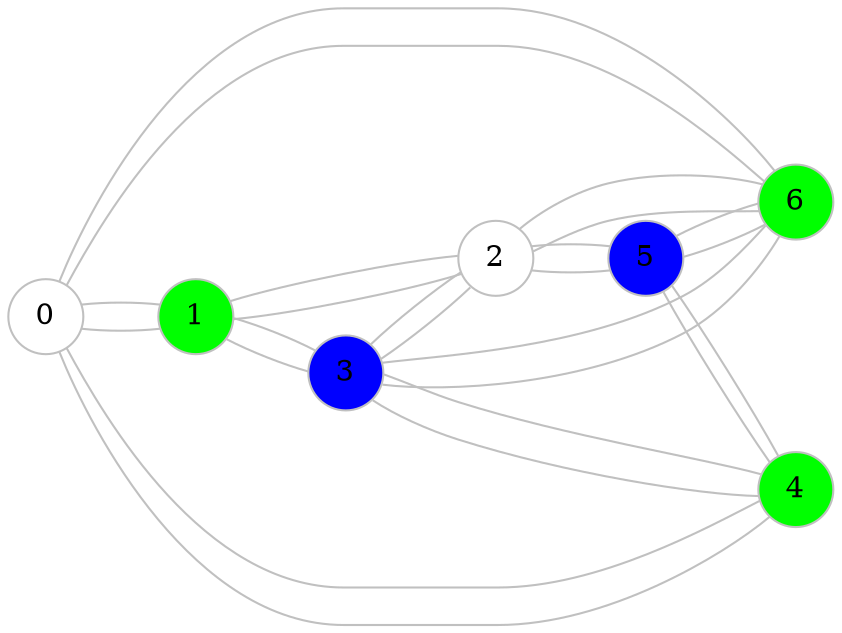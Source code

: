 graph MyGraf{ 
graph [rankdir = LR] 
node [shape = circle, style = filled, color = grey] 
node [fillcolor = White]
0 2  
node [fillcolor = Green]
1 4 6  
node [fillcolor = Blue]
3 5  
edge [color = grey] 
0 -- {1 4 6 } 
1 -- {0 2 3 } 
2 -- {1 3 5 6 } 
3 -- {1 2 4 6 } 
4 -- {0 3 5 } 
5 -- {2 4 6 } 
6 -- {0 2 3 5 } 
} 
